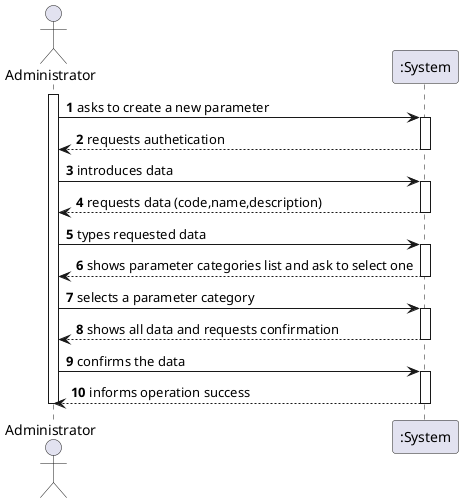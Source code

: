 @startuml
autonumber
actor "Administrator" as ADM

activate ADM
ADM -> ":System" : asks to create a new parameter
activate ":System"
":System" --> ADM : requests authetication
deactivate

ADM -> ":System" : introduces data
activate ":System"
":System" --> ADM : requests data (code,name,description)
deactivate ":System"

ADM -> ":System" : types requested data
activate ":System"
":System" --> ADM : shows parameter categories list and ask to select one
deactivate ":System"

ADM -> ":System" : selects a parameter category
activate ":System"
":System" --> ADM : shows all data and requests confirmation
deactivate ":System"

ADM -> ":System" : confirms the data
activate ":System"
":System" --> ADM : informs operation success
deactivate ":System"

deactivate ADM

@enduml